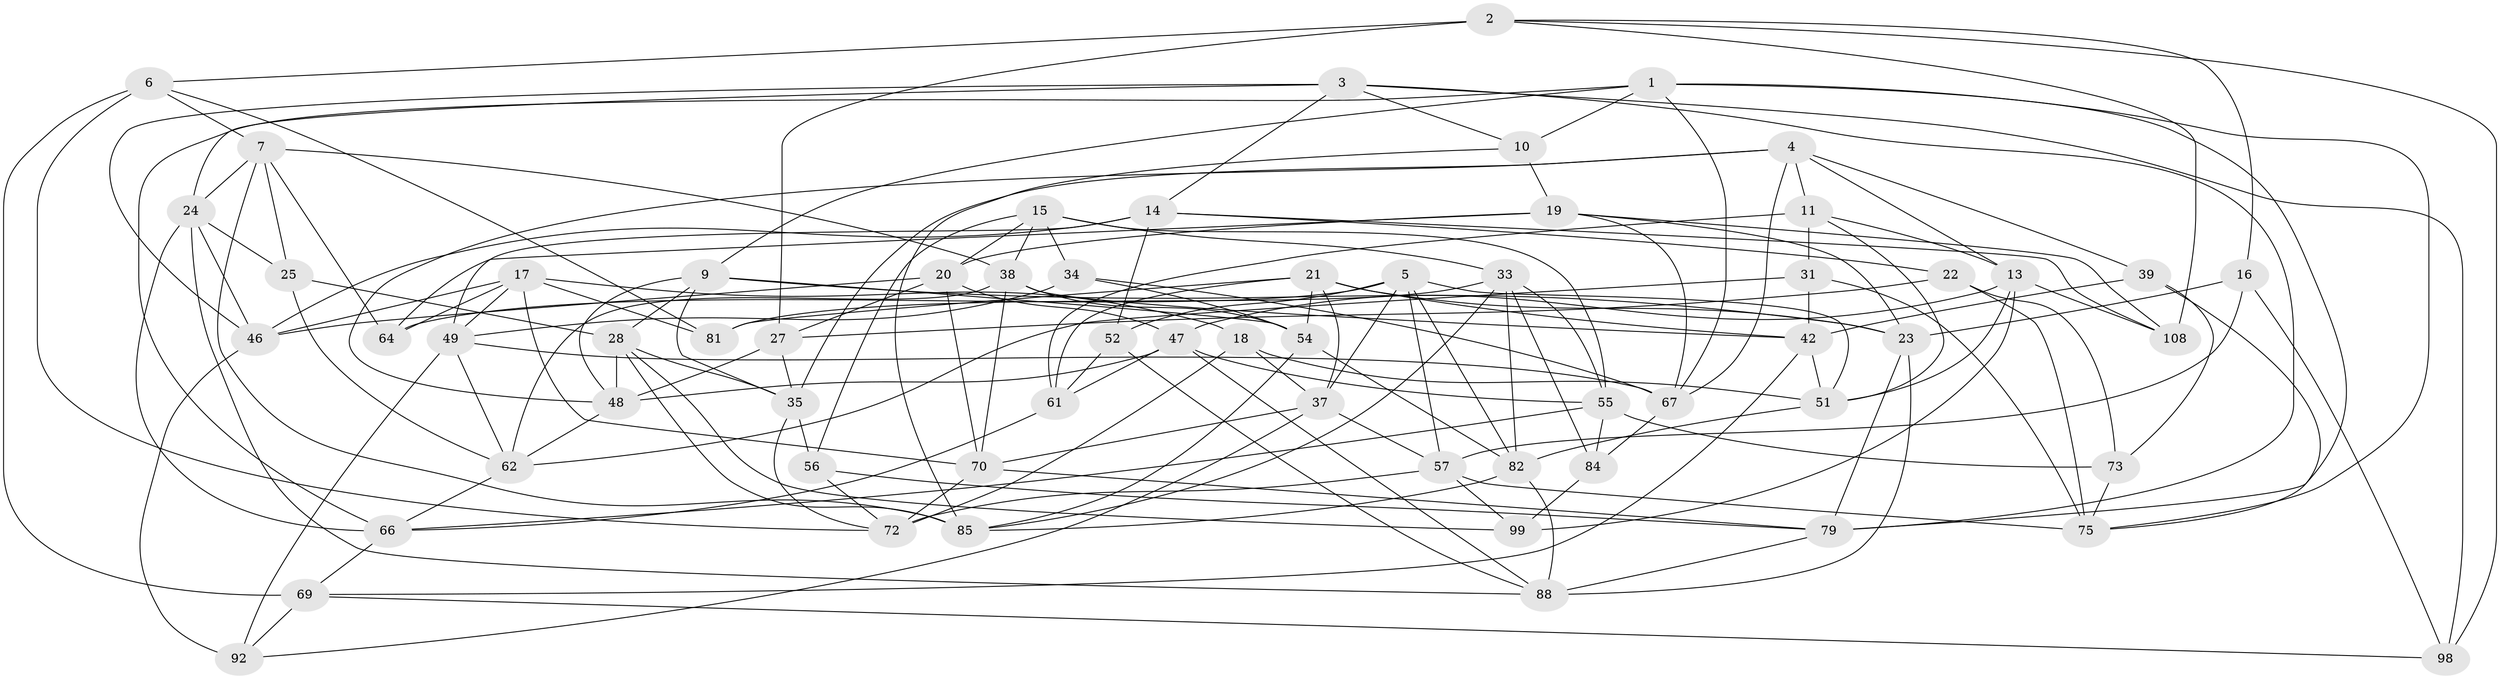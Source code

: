 // Generated by graph-tools (version 1.1) at 2025/24/03/03/25 07:24:29]
// undirected, 63 vertices, 168 edges
graph export_dot {
graph [start="1"]
  node [color=gray90,style=filled];
  1 [super="+91"];
  2 [super="+8"];
  3 [super="+100"];
  4 [super="+60"];
  5 [super="+40"];
  6 [super="+30"];
  7 [super="+65"];
  9 [super="+12"];
  10;
  11 [super="+41"];
  13 [super="+71"];
  14 [super="+26"];
  15 [super="+45"];
  16;
  17 [super="+93"];
  18;
  19 [super="+32"];
  20 [super="+29"];
  21 [super="+53"];
  22;
  23 [super="+90"];
  24 [super="+44"];
  25;
  27 [super="+59"];
  28 [super="+58"];
  31;
  33 [super="+63"];
  34;
  35 [super="+36"];
  37 [super="+96"];
  38 [super="+43"];
  39;
  42 [super="+80"];
  46 [super="+78"];
  47 [super="+50"];
  48 [super="+77"];
  49 [super="+68"];
  51 [super="+104"];
  52;
  54 [super="+74"];
  55 [super="+103"];
  56;
  57 [super="+95"];
  61 [super="+87"];
  62 [super="+89"];
  64;
  66 [super="+102"];
  67 [super="+94"];
  69 [super="+76"];
  70 [super="+106"];
  72 [super="+86"];
  73;
  75 [super="+83"];
  79 [super="+97"];
  81;
  82 [super="+101"];
  84;
  85 [super="+105"];
  88 [super="+107"];
  92;
  98;
  99;
  108;
  1 -- 75;
  1 -- 79;
  1 -- 66;
  1 -- 10;
  1 -- 67;
  1 -- 9;
  2 -- 108;
  2 -- 16;
  2 -- 6;
  2 -- 98;
  2 -- 27 [weight=2];
  3 -- 24;
  3 -- 98;
  3 -- 46;
  3 -- 10;
  3 -- 14;
  3 -- 79;
  4 -- 13;
  4 -- 48;
  4 -- 35;
  4 -- 39;
  4 -- 67;
  4 -- 11;
  5 -- 64;
  5 -- 82;
  5 -- 37;
  5 -- 57;
  5 -- 51;
  5 -- 52;
  6 -- 7;
  6 -- 69 [weight=2];
  6 -- 72;
  6 -- 81;
  7 -- 85;
  7 -- 38;
  7 -- 24;
  7 -- 25;
  7 -- 64;
  9 -- 54;
  9 -- 28;
  9 -- 48;
  9 -- 35;
  9 -- 23;
  10 -- 85;
  10 -- 19;
  11 -- 31;
  11 -- 51;
  11 -- 61 [weight=2];
  11 -- 13;
  13 -- 99;
  13 -- 51;
  13 -- 108;
  13 -- 47;
  14 -- 46;
  14 -- 49;
  14 -- 52;
  14 -- 108;
  14 -- 22;
  15 -- 56;
  15 -- 33;
  15 -- 34;
  15 -- 20;
  15 -- 55;
  15 -- 38;
  16 -- 98;
  16 -- 23;
  16 -- 57;
  17 -- 64;
  17 -- 49;
  17 -- 81;
  17 -- 18;
  17 -- 46;
  17 -- 70;
  18 -- 37;
  18 -- 72;
  18 -- 51;
  19 -- 20;
  19 -- 67;
  19 -- 23;
  19 -- 64;
  19 -- 108;
  20 -- 46;
  20 -- 27;
  20 -- 47;
  20 -- 70;
  21 -- 61;
  21 -- 81;
  21 -- 37;
  21 -- 23;
  21 -- 54;
  21 -- 42;
  22 -- 73;
  22 -- 27;
  22 -- 75;
  23 -- 88;
  23 -- 79;
  24 -- 25;
  24 -- 88;
  24 -- 66;
  24 -- 46;
  25 -- 28;
  25 -- 62;
  27 -- 48;
  27 -- 35;
  28 -- 99;
  28 -- 85;
  28 -- 35;
  28 -- 48;
  31 -- 75;
  31 -- 62;
  31 -- 42;
  33 -- 85;
  33 -- 55;
  33 -- 81;
  33 -- 82;
  33 -- 84;
  34 -- 67;
  34 -- 49;
  34 -- 54;
  35 -- 72;
  35 -- 56;
  37 -- 70;
  37 -- 92;
  37 -- 57;
  38 -- 42;
  38 -- 62;
  38 -- 54;
  38 -- 70;
  39 -- 42;
  39 -- 73;
  39 -- 75;
  42 -- 51;
  42 -- 69;
  46 -- 92;
  47 -- 55;
  47 -- 88;
  47 -- 48;
  47 -- 61;
  48 -- 62;
  49 -- 67;
  49 -- 92;
  49 -- 62;
  51 -- 82;
  52 -- 88;
  52 -- 61;
  54 -- 85;
  54 -- 82;
  55 -- 73;
  55 -- 84;
  55 -- 66;
  56 -- 79;
  56 -- 72;
  57 -- 99;
  57 -- 75;
  57 -- 72;
  61 -- 66;
  62 -- 66;
  66 -- 69;
  67 -- 84;
  69 -- 92;
  69 -- 98;
  70 -- 79;
  70 -- 72;
  73 -- 75;
  79 -- 88;
  82 -- 85;
  82 -- 88;
  84 -- 99;
}
